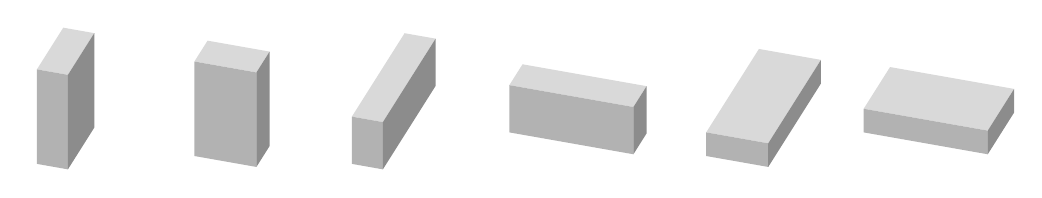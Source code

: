 \tikzset{pics/cuboid/.style args={#1,#2,#3}{code={
\fill[black!15] (0,0,#3) -- ++(#1,0,0) -- ++(0,#2,0) -- ++(-#1,0,0) -- cycle;
\fill[black!30] (0,0,0) -- +(#1,0,0) -- +(#1,0,#3) -- +(0,0,#3) -- cycle;
\fill[black!45] (#1,0,0) -- ++(0,#2,0) -- ++(0,0,#3) -- ++(0,-#2,0) -- cycle;
}}}
\begin{tikzpicture}[transform shape,
x={(-10:1)}, z={(0,0.75)}, y={(60:0.85)}]

\pic{cuboid={0.4,0.8,1.6}};

\begin{scope}[xshift=2cm,yshift=0.1cm]
\pic{cuboid={0.8,0.4,1.6}};
\end{scope}

\begin{scope}[xshift=4cm]
\pic{cuboid={0.4,1.6,0.8}};
\end{scope}

\begin{scope}[xshift=6cm,yshift=0.4cm]
\pic{cuboid={1.6,0.4,0.8}};
\end{scope}

\begin{scope}[xshift=8.5cm,yshift=0.1cm]
\pic{cuboid={0.8,1.6,0.4}};
\end{scope}

\begin{scope}[xshift=10.5cm,yshift=0.4cm]
\pic{cuboid={1.6,0.8,0.4}};
\end{scope}
\end{tikzpicture}
